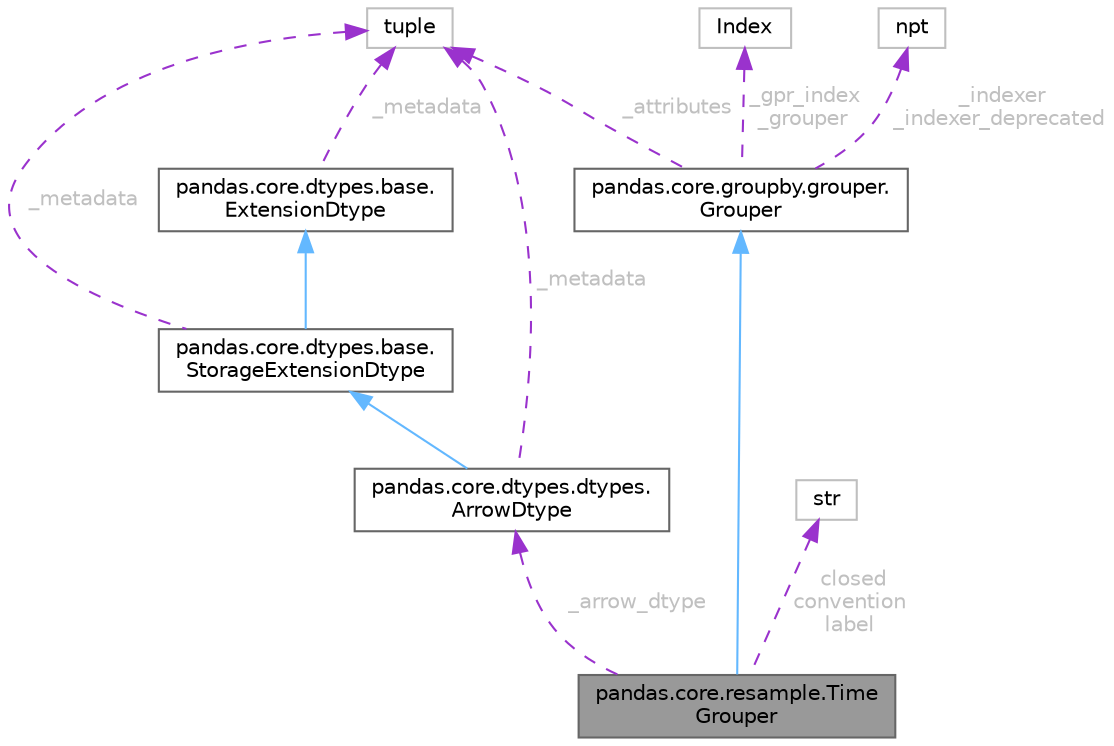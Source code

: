 digraph "pandas.core.resample.TimeGrouper"
{
 // LATEX_PDF_SIZE
  bgcolor="transparent";
  edge [fontname=Helvetica,fontsize=10,labelfontname=Helvetica,labelfontsize=10];
  node [fontname=Helvetica,fontsize=10,shape=box,height=0.2,width=0.4];
  Node1 [id="Node000001",label="pandas.core.resample.Time\lGrouper",height=0.2,width=0.4,color="gray40", fillcolor="grey60", style="filled", fontcolor="black",tooltip=" "];
  Node2 -> Node1 [id="edge12_Node000001_Node000002",dir="back",color="steelblue1",style="solid",tooltip=" "];
  Node2 [id="Node000002",label="pandas.core.groupby.grouper.\lGrouper",height=0.2,width=0.4,color="gray40", fillcolor="white", style="filled",URL="$da/d69/classpandas_1_1core_1_1groupby_1_1grouper_1_1Grouper.html",tooltip=" "];
  Node3 -> Node2 [id="edge13_Node000002_Node000003",dir="back",color="darkorchid3",style="dashed",tooltip=" ",label=" _gpr_index\n_grouper",fontcolor="grey" ];
  Node3 [id="Node000003",label="Index",height=0.2,width=0.4,color="grey75", fillcolor="white", style="filled",tooltip=" "];
  Node4 -> Node2 [id="edge14_Node000002_Node000004",dir="back",color="darkorchid3",style="dashed",tooltip=" ",label=" _attributes",fontcolor="grey" ];
  Node4 [id="Node000004",label="tuple",height=0.2,width=0.4,color="grey75", fillcolor="white", style="filled",tooltip=" "];
  Node5 -> Node2 [id="edge15_Node000002_Node000005",dir="back",color="darkorchid3",style="dashed",tooltip=" ",label=" _indexer\n_indexer_deprecated",fontcolor="grey" ];
  Node5 [id="Node000005",label="npt",height=0.2,width=0.4,color="grey75", fillcolor="white", style="filled",tooltip=" "];
  Node6 -> Node1 [id="edge16_Node000001_Node000006",dir="back",color="darkorchid3",style="dashed",tooltip=" ",label=" closed\nconvention\nlabel",fontcolor="grey" ];
  Node6 [id="Node000006",label="str",height=0.2,width=0.4,color="grey75", fillcolor="white", style="filled",tooltip=" "];
  Node7 -> Node1 [id="edge17_Node000001_Node000007",dir="back",color="darkorchid3",style="dashed",tooltip=" ",label=" _arrow_dtype",fontcolor="grey" ];
  Node7 [id="Node000007",label="pandas.core.dtypes.dtypes.\lArrowDtype",height=0.2,width=0.4,color="gray40", fillcolor="white", style="filled",URL="$dc/da5/classpandas_1_1core_1_1dtypes_1_1dtypes_1_1ArrowDtype.html",tooltip=" "];
  Node8 -> Node7 [id="edge18_Node000007_Node000008",dir="back",color="steelblue1",style="solid",tooltip=" "];
  Node8 [id="Node000008",label="pandas.core.dtypes.base.\lStorageExtensionDtype",height=0.2,width=0.4,color="gray40", fillcolor="white", style="filled",URL="$df/d50/classpandas_1_1core_1_1dtypes_1_1base_1_1StorageExtensionDtype.html",tooltip=" "];
  Node9 -> Node8 [id="edge19_Node000008_Node000009",dir="back",color="steelblue1",style="solid",tooltip=" "];
  Node9 [id="Node000009",label="pandas.core.dtypes.base.\lExtensionDtype",height=0.2,width=0.4,color="gray40", fillcolor="white", style="filled",URL="$d4/d64/classpandas_1_1core_1_1dtypes_1_1base_1_1ExtensionDtype.html",tooltip=" "];
  Node4 -> Node9 [id="edge20_Node000009_Node000004",dir="back",color="darkorchid3",style="dashed",tooltip=" ",label=" _metadata",fontcolor="grey" ];
  Node4 -> Node8 [id="edge21_Node000008_Node000004",dir="back",color="darkorchid3",style="dashed",tooltip=" ",label=" _metadata",fontcolor="grey" ];
  Node4 -> Node7 [id="edge22_Node000007_Node000004",dir="back",color="darkorchid3",style="dashed",tooltip=" ",label=" _metadata",fontcolor="grey" ];
}
